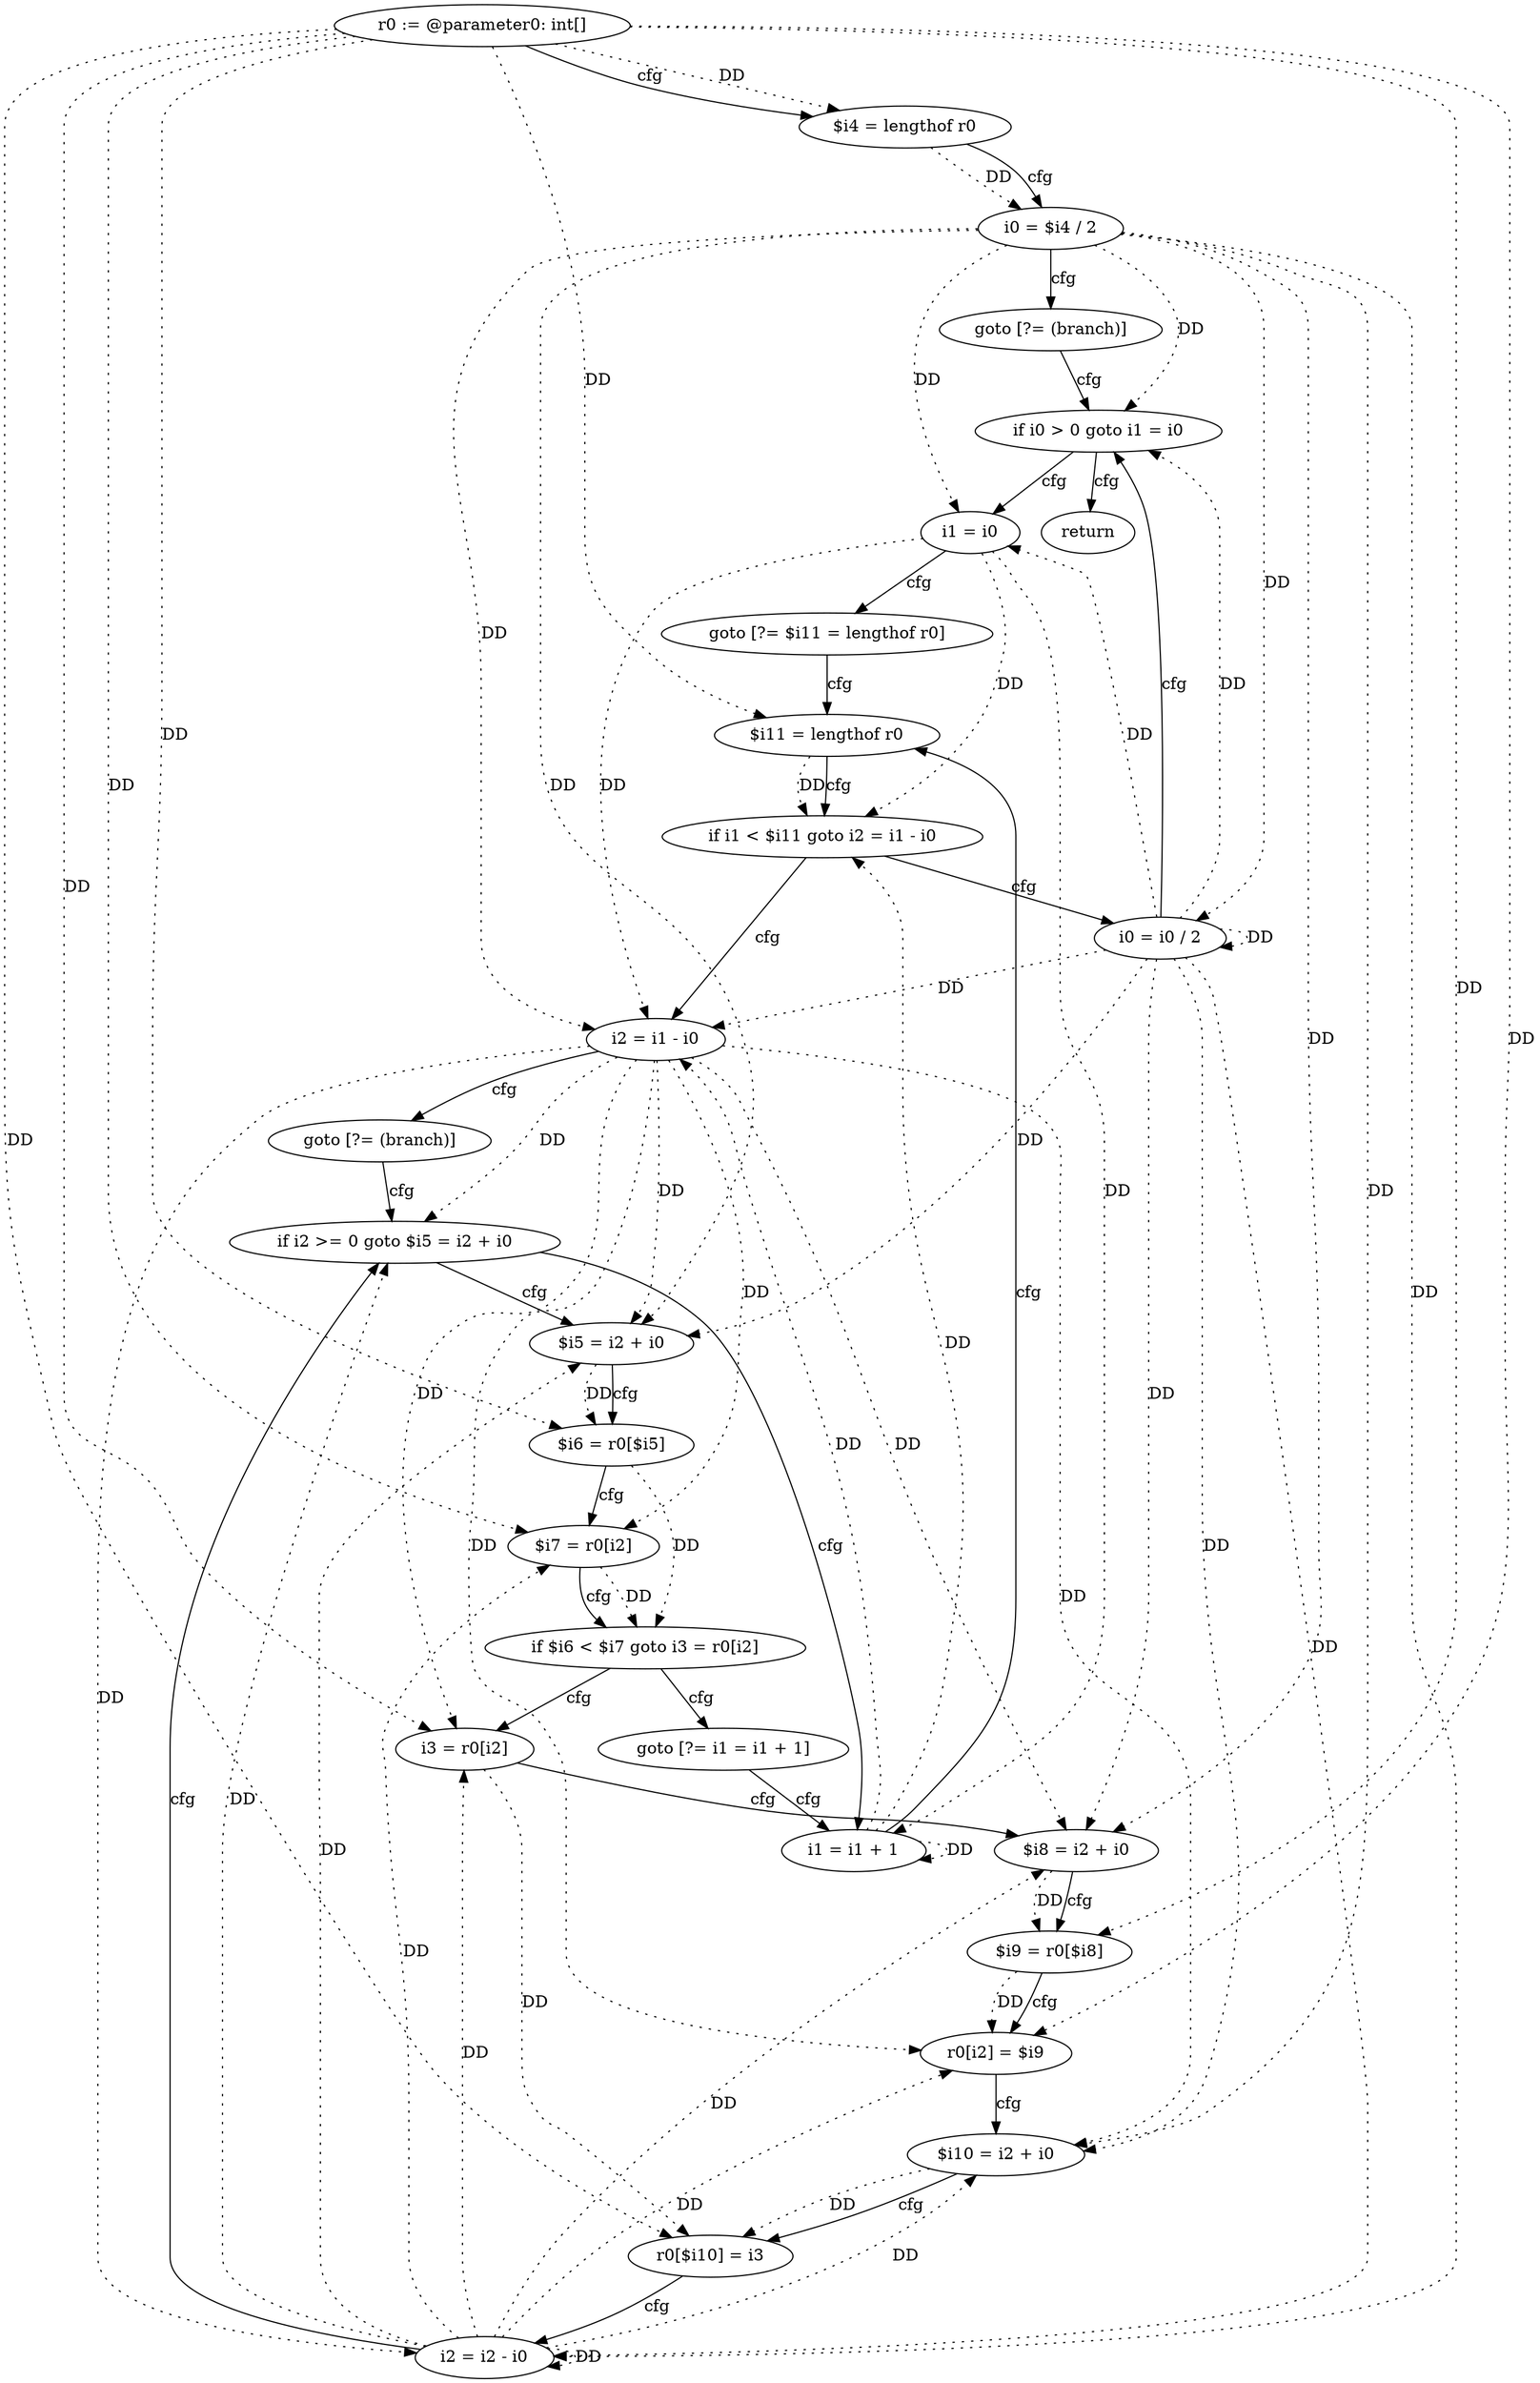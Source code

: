 digraph "shell_sort" {
    "0" [label="r0 := @parameter0: int[]",];
    "1" [label="$i4 = lengthof r0",];
    "2" [label="i0 = $i4 / 2",];
    "3" [label="goto [?= (branch)]",];
    "4" [label="i1 = i0",];
    "5" [label="goto [?= $i11 = lengthof r0]",];
    "6" [label="i2 = i1 - i0",];
    "7" [label="goto [?= (branch)]",];
    "8" [label="$i5 = i2 + i0",];
    "9" [label="$i6 = r0[$i5]",];
    "10" [label="$i7 = r0[i2]",];
    "11" [label="if $i6 < $i7 goto i3 = r0[i2]",];
    "12" [label="goto [?= i1 = i1 + 1]",];
    "13" [label="i3 = r0[i2]",];
    "14" [label="$i8 = i2 + i0",];
    "15" [label="$i9 = r0[$i8]",];
    "16" [label="r0[i2] = $i9",];
    "17" [label="$i10 = i2 + i0",];
    "18" [label="r0[$i10] = i3",];
    "19" [label="i2 = i2 - i0",];
    "20" [label="if i2 >= 0 goto $i5 = i2 + i0",];
    "21" [label="i1 = i1 + 1",];
    "22" [label="$i11 = lengthof r0",];
    "23" [label="if i1 < $i11 goto i2 = i1 - i0",];
    "24" [label="i0 = i0 / 2",];
    "25" [label="if i0 > 0 goto i1 = i0",];
    "26" [label="return",];
    "0"->"1" [label="DD",style=dotted,];
    "0"->"9" [label="DD",style=dotted,];
    "0"->"10" [label="DD",style=dotted,];
    "0"->"13" [label="DD",style=dotted,];
    "0"->"15" [label="DD",style=dotted,];
    "0"->"16" [label="DD",style=dotted,];
    "0"->"18" [label="DD",style=dotted,];
    "0"->"22" [label="DD",style=dotted,];
    "1"->"2" [label="DD",style=dotted,];
    "2"->"4" [label="DD",style=dotted,];
    "2"->"6" [label="DD",style=dotted,];
    "2"->"8" [label="DD",style=dotted,];
    "2"->"14" [label="DD",style=dotted,];
    "2"->"17" [label="DD",style=dotted,];
    "2"->"19" [label="DD",style=dotted,];
    "2"->"24" [label="DD",style=dotted,];
    "2"->"25" [label="DD",style=dotted,];
    "4"->"6" [label="DD",style=dotted,];
    "4"->"21" [label="DD",style=dotted,];
    "4"->"23" [label="DD",style=dotted,];
    "6"->"8" [label="DD",style=dotted,];
    "6"->"10" [label="DD",style=dotted,];
    "6"->"13" [label="DD",style=dotted,];
    "6"->"14" [label="DD",style=dotted,];
    "6"->"16" [label="DD",style=dotted,];
    "6"->"17" [label="DD",style=dotted,];
    "6"->"19" [label="DD",style=dotted,];
    "6"->"20" [label="DD",style=dotted,];
    "8"->"9" [label="DD",style=dotted,];
    "9"->"11" [label="DD",style=dotted,];
    "10"->"11" [label="DD",style=dotted,];
    "13"->"18" [label="DD",style=dotted,];
    "14"->"15" [label="DD",style=dotted,];
    "15"->"16" [label="DD",style=dotted,];
    "17"->"18" [label="DD",style=dotted,];
    "19"->"8" [label="DD",style=dotted,];
    "19"->"10" [label="DD",style=dotted,];
    "19"->"13" [label="DD",style=dotted,];
    "19"->"14" [label="DD",style=dotted,];
    "19"->"16" [label="DD",style=dotted,];
    "19"->"17" [label="DD",style=dotted,];
    "19"->"19" [label="DD",style=dotted,];
    "19"->"20" [label="DD",style=dotted,];
    "21"->"6" [label="DD",style=dotted,];
    "21"->"21" [label="DD",style=dotted,];
    "21"->"23" [label="DD",style=dotted,];
    "22"->"23" [label="DD",style=dotted,];
    "24"->"4" [label="DD",style=dotted,];
    "24"->"6" [label="DD",style=dotted,];
    "24"->"8" [label="DD",style=dotted,];
    "24"->"14" [label="DD",style=dotted,];
    "24"->"17" [label="DD",style=dotted,];
    "24"->"19" [label="DD",style=dotted,];
    "24"->"24" [label="DD",style=dotted,];
    "24"->"25" [label="DD",style=dotted,];
    "0"->"1" [label="cfg",];
    "1"->"2" [label="cfg",];
    "2"->"3" [label="cfg",];
    "3"->"25" [label="cfg",];
    "4"->"5" [label="cfg",];
    "5"->"22" [label="cfg",];
    "6"->"7" [label="cfg",];
    "7"->"20" [label="cfg",];
    "8"->"9" [label="cfg",];
    "9"->"10" [label="cfg",];
    "10"->"11" [label="cfg",];
    "11"->"12" [label="cfg",];
    "11"->"13" [label="cfg",];
    "12"->"21" [label="cfg",];
    "13"->"14" [label="cfg",];
    "14"->"15" [label="cfg",];
    "15"->"16" [label="cfg",];
    "16"->"17" [label="cfg",];
    "17"->"18" [label="cfg",];
    "18"->"19" [label="cfg",];
    "19"->"20" [label="cfg",];
    "20"->"21" [label="cfg",];
    "20"->"8" [label="cfg",];
    "21"->"22" [label="cfg",];
    "22"->"23" [label="cfg",];
    "23"->"24" [label="cfg",];
    "23"->"6" [label="cfg",];
    "24"->"25" [label="cfg",];
    "25"->"26" [label="cfg",];
    "25"->"4" [label="cfg",];
}
